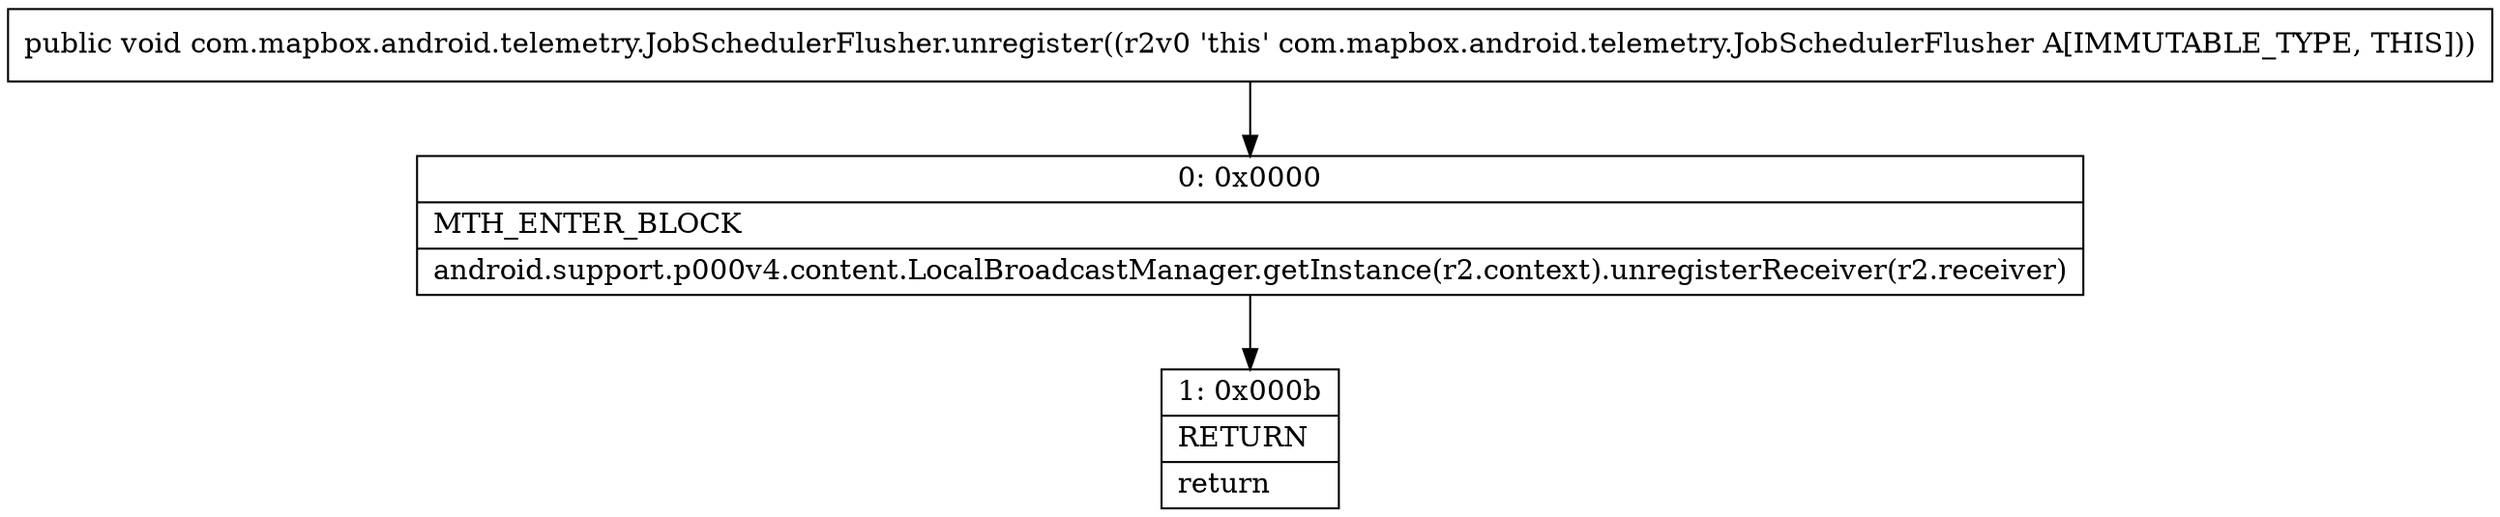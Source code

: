 digraph "CFG forcom.mapbox.android.telemetry.JobSchedulerFlusher.unregister()V" {
Node_0 [shape=record,label="{0\:\ 0x0000|MTH_ENTER_BLOCK\l|android.support.p000v4.content.LocalBroadcastManager.getInstance(r2.context).unregisterReceiver(r2.receiver)\l}"];
Node_1 [shape=record,label="{1\:\ 0x000b|RETURN\l|return\l}"];
MethodNode[shape=record,label="{public void com.mapbox.android.telemetry.JobSchedulerFlusher.unregister((r2v0 'this' com.mapbox.android.telemetry.JobSchedulerFlusher A[IMMUTABLE_TYPE, THIS])) }"];
MethodNode -> Node_0;
Node_0 -> Node_1;
}

